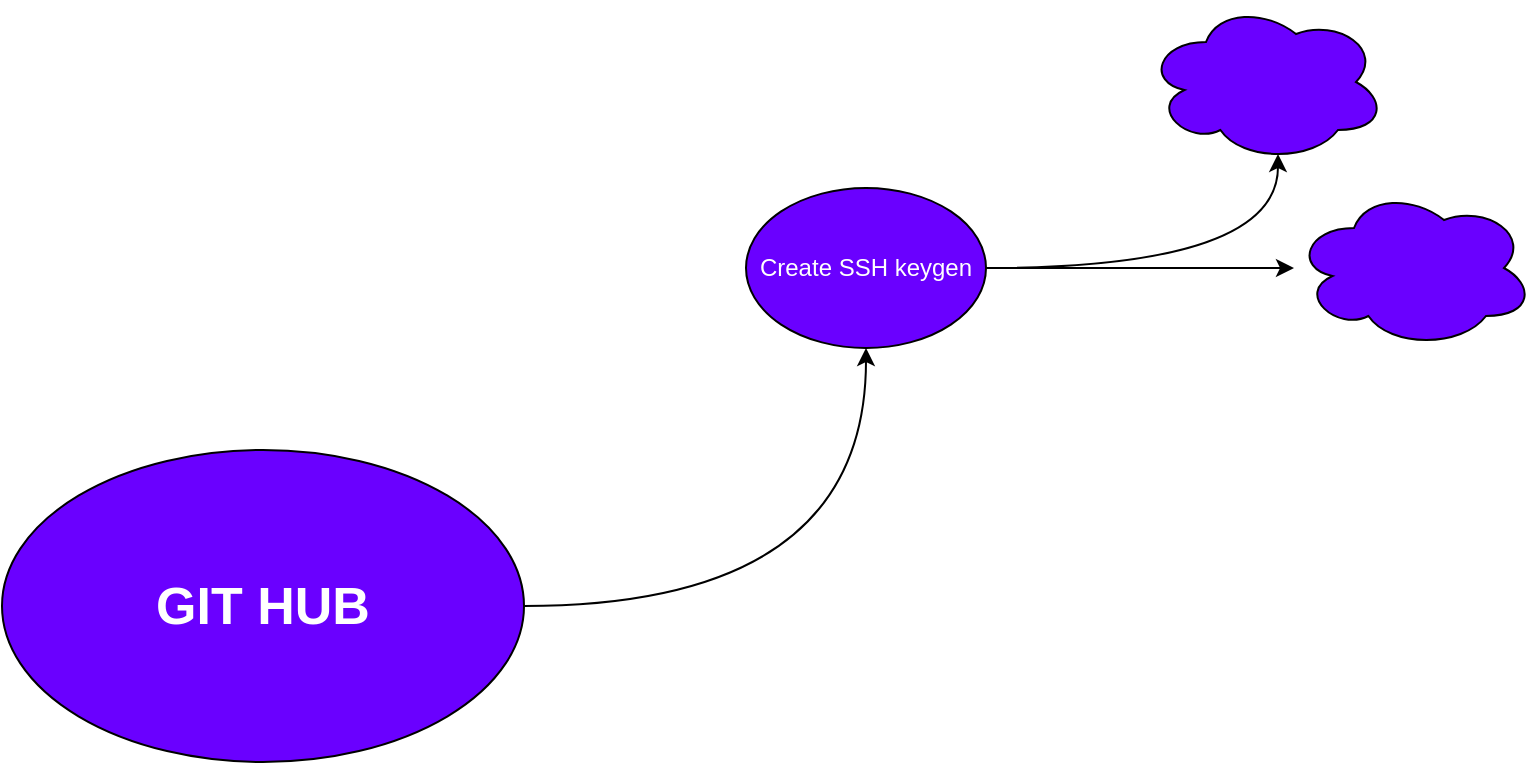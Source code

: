 <mxfile version="21.5.2" type="github">
  <diagram name="Page-1" id="t4P9DuWMOAytNN0drY1X">
    <mxGraphModel dx="1728" dy="1063" grid="0" gridSize="10" guides="1" tooltips="1" connect="1" arrows="1" fold="1" page="0" pageScale="1" pageWidth="850" pageHeight="1100" math="0" shadow="0">
      <root>
        <mxCell id="0" />
        <mxCell id="1" parent="0" />
        <mxCell id="AWPW2YwmRs-Y318Om_NQ-3" value="" style="edgeStyle=orthogonalEdgeStyle;rounded=0;orthogonalLoop=1;jettySize=auto;html=1;curved=1;" edge="1" parent="1" source="AWPW2YwmRs-Y318Om_NQ-1" target="AWPW2YwmRs-Y318Om_NQ-2">
          <mxGeometry relative="1" as="geometry" />
        </mxCell>
        <mxCell id="AWPW2YwmRs-Y318Om_NQ-1" value="&lt;b style=&quot;font-size: 26px;&quot;&gt;GIT HUB&lt;br style=&quot;font-size: 26px;&quot;&gt;&lt;/b&gt;" style="ellipse;whiteSpace=wrap;html=1;fillColor=#6a00ff;fontColor=#ffffff;strokeColor=default;fontSize=26;" vertex="1" parent="1">
          <mxGeometry x="279" y="169" width="261" height="156" as="geometry" />
        </mxCell>
        <mxCell id="AWPW2YwmRs-Y318Om_NQ-6" value="" style="rounded=0;orthogonalLoop=1;jettySize=auto;html=1;entryX=0.55;entryY=0.95;entryDx=0;entryDy=0;entryPerimeter=0;edgeStyle=orthogonalEdgeStyle;curved=1;" edge="1" parent="1" source="AWPW2YwmRs-Y318Om_NQ-2" target="AWPW2YwmRs-Y318Om_NQ-5">
          <mxGeometry relative="1" as="geometry" />
        </mxCell>
        <mxCell id="AWPW2YwmRs-Y318Om_NQ-8" value="" style="edgeStyle=orthogonalEdgeStyle;rounded=0;orthogonalLoop=1;jettySize=auto;html=1;" edge="1" parent="1" source="AWPW2YwmRs-Y318Om_NQ-2" target="AWPW2YwmRs-Y318Om_NQ-7">
          <mxGeometry relative="1" as="geometry" />
        </mxCell>
        <mxCell id="AWPW2YwmRs-Y318Om_NQ-2" value="Create SSH keygen" style="ellipse;whiteSpace=wrap;html=1;fillColor=#6a00ff;fontColor=#ffffff;strokeColor=default;" vertex="1" parent="1">
          <mxGeometry x="651" y="38" width="120" height="80" as="geometry" />
        </mxCell>
        <mxCell id="AWPW2YwmRs-Y318Om_NQ-5" value="" style="ellipse;shape=cloud;whiteSpace=wrap;html=1;fillColor=#6a00ff;fontColor=#ffffff;" vertex="1" parent="1">
          <mxGeometry x="851" y="-55" width="120" height="80" as="geometry" />
        </mxCell>
        <mxCell id="AWPW2YwmRs-Y318Om_NQ-7" value="" style="ellipse;shape=cloud;whiteSpace=wrap;html=1;fillColor=#6a00ff;fontColor=#ffffff;" vertex="1" parent="1">
          <mxGeometry x="925" y="38" width="120" height="80" as="geometry" />
        </mxCell>
      </root>
    </mxGraphModel>
  </diagram>
</mxfile>
